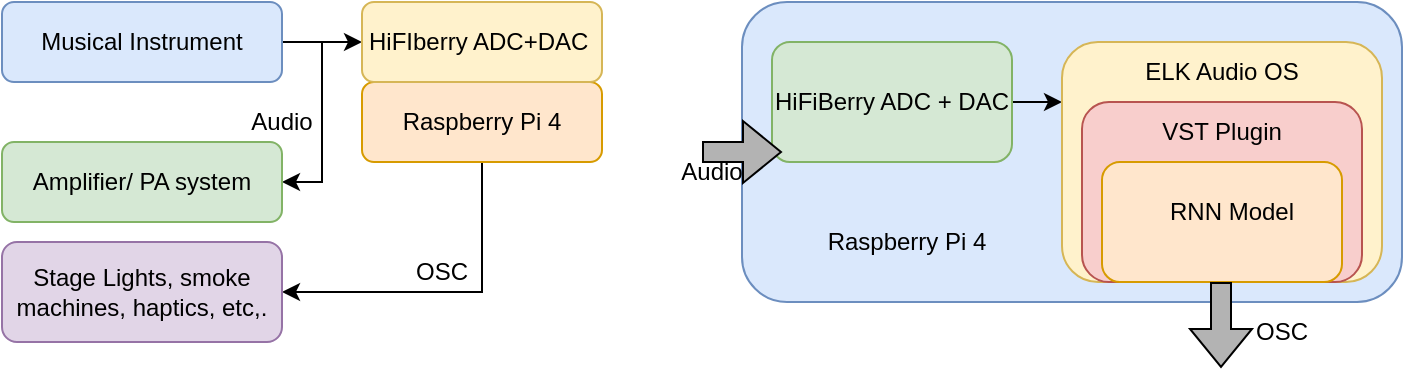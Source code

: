 <mxfile version="24.6.3" type="github">
  <diagram name="Page-1" id="O9LA5ptkuggfCktyPU8K">
    <mxGraphModel dx="1050" dy="603" grid="1" gridSize="10" guides="1" tooltips="1" connect="1" arrows="1" fold="1" page="1" pageScale="1" pageWidth="850" pageHeight="1100" math="0" shadow="0">
      <root>
        <mxCell id="0" />
        <mxCell id="1" parent="0" />
        <mxCell id="qEJTKQPj2_eBlRIwnmDW-4" style="edgeStyle=orthogonalEdgeStyle;rounded=0;orthogonalLoop=1;jettySize=auto;html=1;exitX=1;exitY=0.5;exitDx=0;exitDy=0;entryX=0;entryY=0.5;entryDx=0;entryDy=0;" edge="1" parent="1" source="qEJTKQPj2_eBlRIwnmDW-1" target="qEJTKQPj2_eBlRIwnmDW-3">
          <mxGeometry relative="1" as="geometry" />
        </mxCell>
        <mxCell id="qEJTKQPj2_eBlRIwnmDW-8" style="edgeStyle=orthogonalEdgeStyle;rounded=0;orthogonalLoop=1;jettySize=auto;html=1;exitX=1;exitY=0.5;exitDx=0;exitDy=0;entryX=1;entryY=0.5;entryDx=0;entryDy=0;" edge="1" parent="1" source="qEJTKQPj2_eBlRIwnmDW-1" target="qEJTKQPj2_eBlRIwnmDW-6">
          <mxGeometry relative="1" as="geometry" />
        </mxCell>
        <mxCell id="qEJTKQPj2_eBlRIwnmDW-1" value="Musical Instrument" style="rounded=1;whiteSpace=wrap;html=1;fillColor=#dae8fc;strokeColor=#6c8ebf;" vertex="1" parent="1">
          <mxGeometry x="40" y="80" width="140" height="40" as="geometry" />
        </mxCell>
        <mxCell id="qEJTKQPj2_eBlRIwnmDW-9" style="edgeStyle=orthogonalEdgeStyle;rounded=0;orthogonalLoop=1;jettySize=auto;html=1;exitX=0.5;exitY=1;exitDx=0;exitDy=0;entryX=1;entryY=0.5;entryDx=0;entryDy=0;" edge="1" parent="1" source="qEJTKQPj2_eBlRIwnmDW-2" target="qEJTKQPj2_eBlRIwnmDW-7">
          <mxGeometry relative="1" as="geometry" />
        </mxCell>
        <mxCell id="qEJTKQPj2_eBlRIwnmDW-2" value="Raspberry Pi 4" style="rounded=1;whiteSpace=wrap;html=1;fillColor=#ffe6cc;strokeColor=#d79b00;" vertex="1" parent="1">
          <mxGeometry x="220" y="120" width="120" height="40" as="geometry" />
        </mxCell>
        <mxCell id="qEJTKQPj2_eBlRIwnmDW-3" value="HiFIberry ADC+DAC&amp;nbsp;" style="rounded=1;whiteSpace=wrap;html=1;fillColor=#fff2cc;strokeColor=#d6b656;" vertex="1" parent="1">
          <mxGeometry x="220" y="80" width="120" height="40" as="geometry" />
        </mxCell>
        <mxCell id="qEJTKQPj2_eBlRIwnmDW-6" value="Amplifier/ PA system" style="rounded=1;whiteSpace=wrap;html=1;fillColor=#d5e8d4;strokeColor=#82b366;" vertex="1" parent="1">
          <mxGeometry x="40" y="150" width="140" height="40" as="geometry" />
        </mxCell>
        <mxCell id="qEJTKQPj2_eBlRIwnmDW-7" value="Stage Lights, smoke machines, haptics, etc,." style="rounded=1;whiteSpace=wrap;html=1;fillColor=#e1d5e7;strokeColor=#9673a6;" vertex="1" parent="1">
          <mxGeometry x="40" y="200" width="140" height="50" as="geometry" />
        </mxCell>
        <mxCell id="qEJTKQPj2_eBlRIwnmDW-10" value="" style="rounded=1;whiteSpace=wrap;html=1;fillColor=#dae8fc;strokeColor=#6c8ebf;" vertex="1" parent="1">
          <mxGeometry x="410" y="80" width="330" height="150" as="geometry" />
        </mxCell>
        <mxCell id="qEJTKQPj2_eBlRIwnmDW-11" value="Raspberry Pi 4" style="text;html=1;align=center;verticalAlign=middle;whiteSpace=wrap;rounded=0;" vertex="1" parent="1">
          <mxGeometry x="425" y="190" width="135" height="20" as="geometry" />
        </mxCell>
        <mxCell id="qEJTKQPj2_eBlRIwnmDW-19" style="edgeStyle=orthogonalEdgeStyle;rounded=0;orthogonalLoop=1;jettySize=auto;html=1;exitX=1;exitY=0.5;exitDx=0;exitDy=0;entryX=0;entryY=0.25;entryDx=0;entryDy=0;" edge="1" parent="1" source="qEJTKQPj2_eBlRIwnmDW-12" target="qEJTKQPj2_eBlRIwnmDW-13">
          <mxGeometry relative="1" as="geometry" />
        </mxCell>
        <mxCell id="qEJTKQPj2_eBlRIwnmDW-12" value="HiFiBerry ADC + DAC" style="rounded=1;whiteSpace=wrap;html=1;fillColor=#d5e8d4;strokeColor=#82b366;" vertex="1" parent="1">
          <mxGeometry x="425" y="100" width="120" height="60" as="geometry" />
        </mxCell>
        <mxCell id="qEJTKQPj2_eBlRIwnmDW-13" value="" style="rounded=1;whiteSpace=wrap;html=1;fillColor=#fff2cc;strokeColor=#d6b656;" vertex="1" parent="1">
          <mxGeometry x="570" y="100" width="160" height="120" as="geometry" />
        </mxCell>
        <mxCell id="qEJTKQPj2_eBlRIwnmDW-14" value="ELK Audio OS" style="text;html=1;align=center;verticalAlign=middle;whiteSpace=wrap;rounded=0;" vertex="1" parent="1">
          <mxGeometry x="610" y="100" width="80" height="30" as="geometry" />
        </mxCell>
        <mxCell id="qEJTKQPj2_eBlRIwnmDW-15" value="" style="rounded=1;whiteSpace=wrap;html=1;fillColor=#f8cecc;strokeColor=#b85450;" vertex="1" parent="1">
          <mxGeometry x="580" y="130" width="140" height="90" as="geometry" />
        </mxCell>
        <mxCell id="qEJTKQPj2_eBlRIwnmDW-16" value="VST Plugin" style="text;html=1;align=center;verticalAlign=middle;whiteSpace=wrap;rounded=0;" vertex="1" parent="1">
          <mxGeometry x="615" y="130" width="70" height="30" as="geometry" />
        </mxCell>
        <mxCell id="qEJTKQPj2_eBlRIwnmDW-17" value="" style="rounded=1;whiteSpace=wrap;html=1;fillColor=#ffe6cc;strokeColor=#d79b00;" vertex="1" parent="1">
          <mxGeometry x="590" y="160" width="120" height="60" as="geometry" />
        </mxCell>
        <mxCell id="qEJTKQPj2_eBlRIwnmDW-18" value="RNN Model" style="text;html=1;align=center;verticalAlign=middle;whiteSpace=wrap;rounded=0;" vertex="1" parent="1">
          <mxGeometry x="620" y="170" width="70" height="30" as="geometry" />
        </mxCell>
        <mxCell id="qEJTKQPj2_eBlRIwnmDW-20" value="Audio" style="text;html=1;align=center;verticalAlign=middle;whiteSpace=wrap;rounded=0;" vertex="1" parent="1">
          <mxGeometry x="150" y="125" width="60" height="30" as="geometry" />
        </mxCell>
        <mxCell id="qEJTKQPj2_eBlRIwnmDW-21" value="OSC" style="text;html=1;align=center;verticalAlign=middle;whiteSpace=wrap;rounded=0;" vertex="1" parent="1">
          <mxGeometry x="230" y="200" width="60" height="30" as="geometry" />
        </mxCell>
        <mxCell id="qEJTKQPj2_eBlRIwnmDW-22" value="" style="shape=flexArrow;endArrow=classic;html=1;rounded=0;fillColor=#B3B3B3;strokeColor=default;" edge="1" parent="1">
          <mxGeometry width="50" height="50" relative="1" as="geometry">
            <mxPoint x="390" y="155" as="sourcePoint" />
            <mxPoint x="430" y="155" as="targetPoint" />
          </mxGeometry>
        </mxCell>
        <mxCell id="qEJTKQPj2_eBlRIwnmDW-23" value="Audio" style="text;html=1;align=center;verticalAlign=middle;whiteSpace=wrap;rounded=0;" vertex="1" parent="1">
          <mxGeometry x="365" y="150" width="60" height="30" as="geometry" />
        </mxCell>
        <mxCell id="qEJTKQPj2_eBlRIwnmDW-26" value="" style="shape=flexArrow;endArrow=classic;html=1;rounded=0;fillColor=#B3B3B3;strokeColor=default;" edge="1" parent="1">
          <mxGeometry width="50" height="50" relative="1" as="geometry">
            <mxPoint x="649.5" y="220" as="sourcePoint" />
            <mxPoint x="649.5" y="263" as="targetPoint" />
          </mxGeometry>
        </mxCell>
        <mxCell id="qEJTKQPj2_eBlRIwnmDW-27" value="OSC" style="text;html=1;align=center;verticalAlign=middle;whiteSpace=wrap;rounded=0;" vertex="1" parent="1">
          <mxGeometry x="650" y="230" width="60" height="30" as="geometry" />
        </mxCell>
      </root>
    </mxGraphModel>
  </diagram>
</mxfile>
